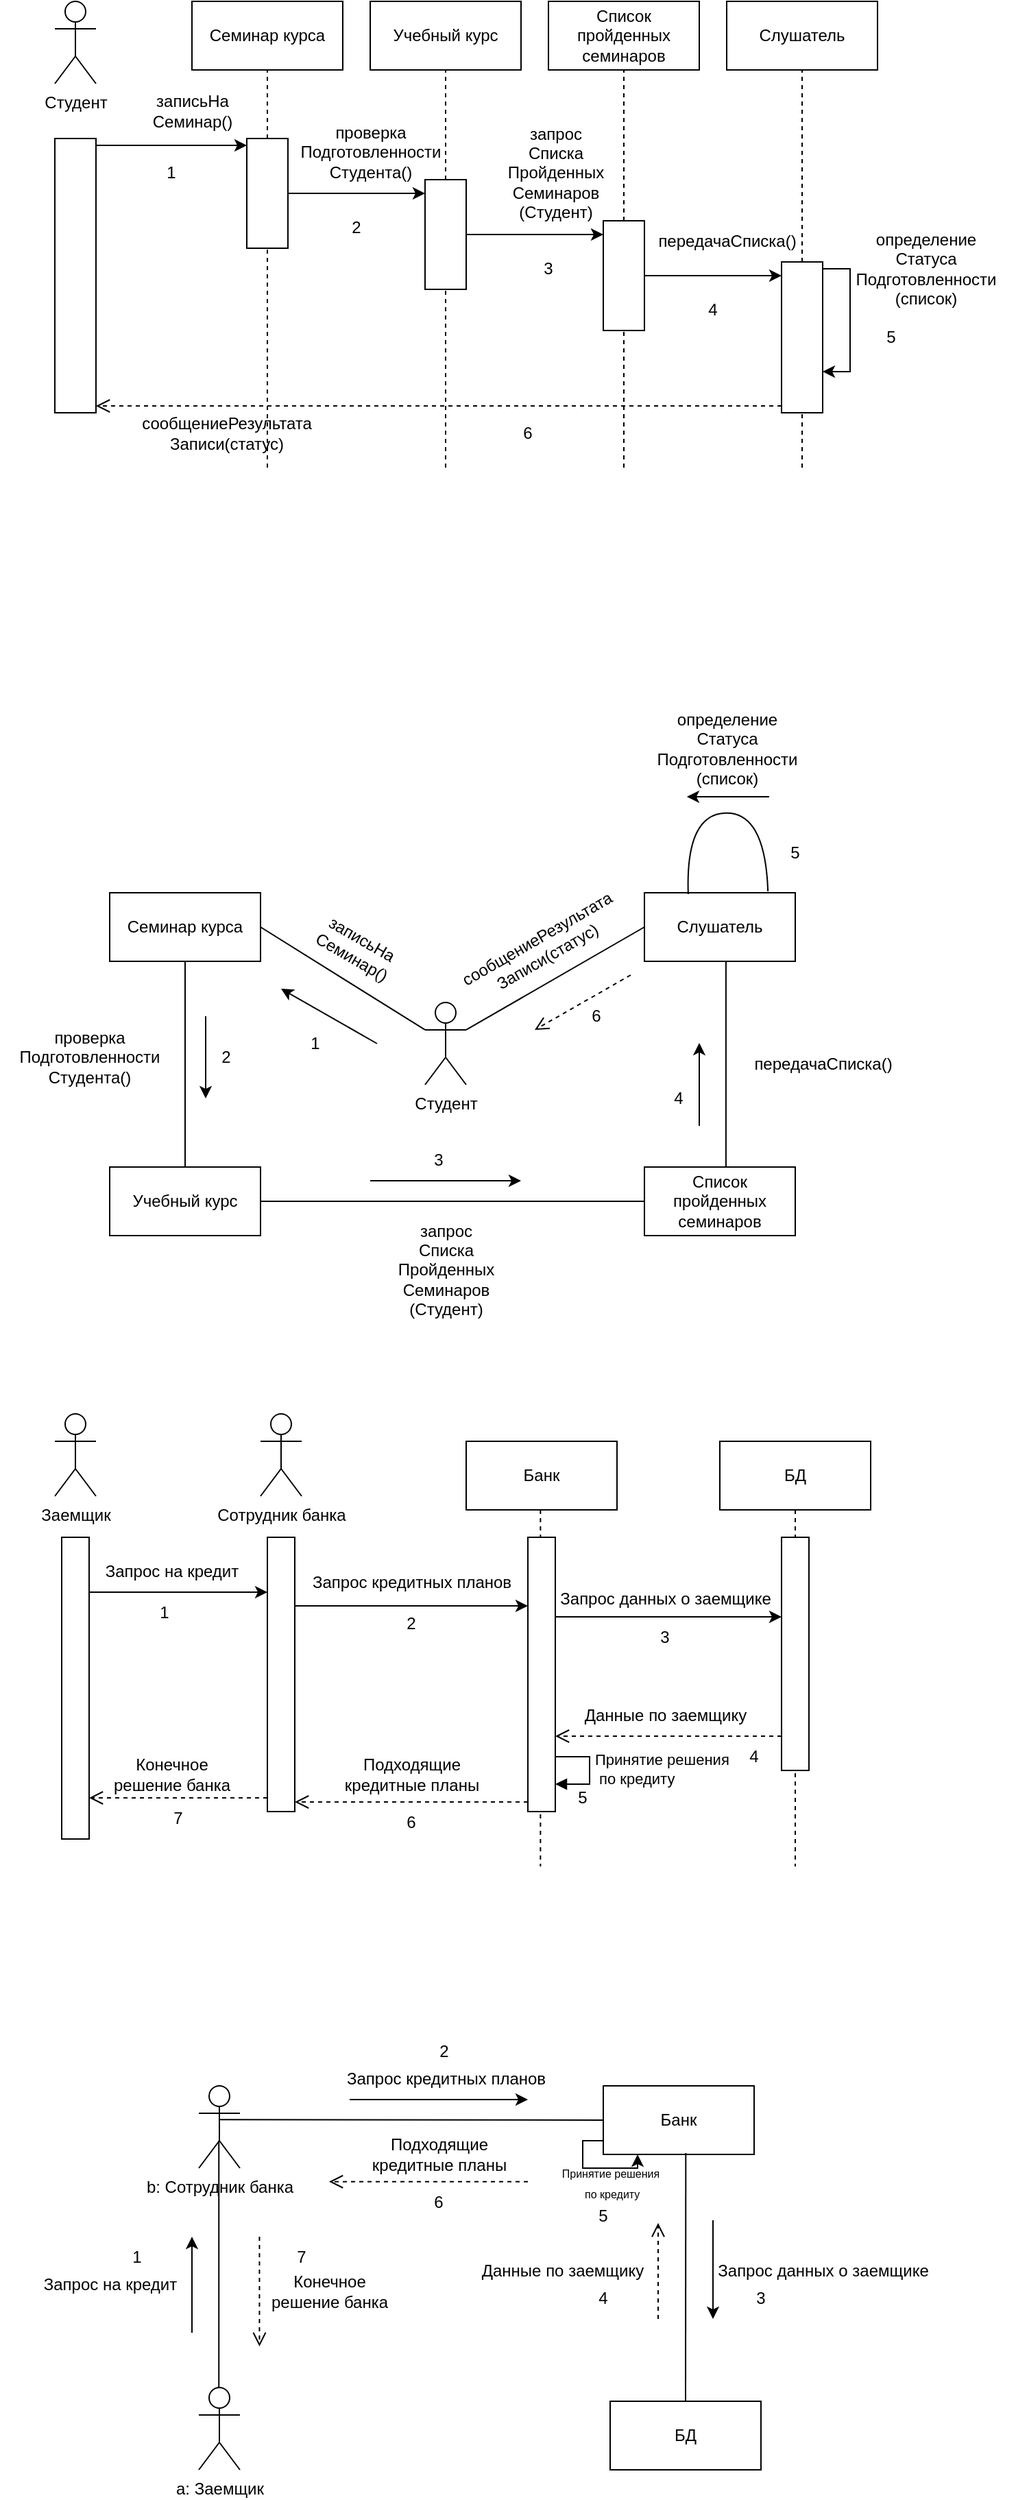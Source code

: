 <mxfile version="24.1.0" type="device">
  <diagram name="Страница — 1" id="C2El7RWr6IgxaPxbsp63">
    <mxGraphModel dx="1050" dy="669" grid="1" gridSize="10" guides="1" tooltips="1" connect="1" arrows="1" fold="1" page="1" pageScale="1" pageWidth="827" pageHeight="1169" math="0" shadow="0">
      <root>
        <mxCell id="0" />
        <mxCell id="1" parent="0" />
        <mxCell id="gj6iwb3OOVinEKeIAZ-u-29" value="" style="html=1;verticalAlign=bottom;endArrow=none;dashed=1;endSize=8;curved=0;rounded=0;endFill=0;" parent="1" edge="1">
          <mxGeometry relative="1" as="geometry">
            <mxPoint x="454.17" y="1420" as="sourcePoint" />
            <mxPoint x="454.17" y="1680" as="targetPoint" />
            <Array as="points">
              <mxPoint x="454.17" y="1460" />
              <mxPoint x="454.17" y="1500" />
            </Array>
          </mxGeometry>
        </mxCell>
        <mxCell id="gj6iwb3OOVinEKeIAZ-u-28" value="" style="html=1;verticalAlign=bottom;endArrow=none;dashed=1;endSize=8;curved=0;rounded=0;endFill=0;" parent="1" edge="1">
          <mxGeometry relative="1" as="geometry">
            <mxPoint x="640" y="1420" as="sourcePoint" />
            <mxPoint x="640" y="1680" as="targetPoint" />
            <Array as="points">
              <mxPoint x="640" y="1460" />
              <mxPoint x="640" y="1500" />
            </Array>
          </mxGeometry>
        </mxCell>
        <mxCell id="Ryx-yTiXa8dug25cju8O-30" value="Семинар курса" style="html=1;whiteSpace=wrap;" parent="1" vertex="1">
          <mxGeometry x="200" y="320" width="110" height="50" as="geometry" />
        </mxCell>
        <mxCell id="Ryx-yTiXa8dug25cju8O-31" value="" style="html=1;points=[[0,0,0,0,5],[0,1,0,0,-5],[1,0,0,0,5],[1,1,0,0,-5]];perimeter=orthogonalPerimeter;outlineConnect=0;targetShapes=umlLifeline;portConstraint=eastwest;newEdgeStyle={&quot;curved&quot;:0,&quot;rounded&quot;:0};" parent="1" vertex="1">
          <mxGeometry x="100" y="420" width="30" height="200" as="geometry" />
        </mxCell>
        <mxCell id="Ryx-yTiXa8dug25cju8O-32" value="Студент" style="shape=umlActor;verticalLabelPosition=bottom;verticalAlign=top;html=1;" parent="1" vertex="1">
          <mxGeometry x="100" y="320" width="30" height="60" as="geometry" />
        </mxCell>
        <mxCell id="Ryx-yTiXa8dug25cju8O-33" value="Учебный курс" style="html=1;whiteSpace=wrap;" parent="1" vertex="1">
          <mxGeometry x="330" y="320" width="110" height="50" as="geometry" />
        </mxCell>
        <mxCell id="Ryx-yTiXa8dug25cju8O-34" value="Список пройденных семинаров" style="html=1;whiteSpace=wrap;" parent="1" vertex="1">
          <mxGeometry x="460" y="320" width="110" height="50" as="geometry" />
        </mxCell>
        <mxCell id="Ryx-yTiXa8dug25cju8O-35" value="Слушатель" style="html=1;whiteSpace=wrap;" parent="1" vertex="1">
          <mxGeometry x="590" y="320" width="110" height="50" as="geometry" />
        </mxCell>
        <mxCell id="Ryx-yTiXa8dug25cju8O-36" value="" style="html=1;points=[[0,0,0,0,5],[0,1,0,0,-5],[1,0,0,0,5],[1,1,0,0,-5]];perimeter=orthogonalPerimeter;outlineConnect=0;targetShapes=umlLifeline;portConstraint=eastwest;newEdgeStyle={&quot;curved&quot;:0,&quot;rounded&quot;:0};" parent="1" vertex="1">
          <mxGeometry x="240" y="420" width="30" height="80" as="geometry" />
        </mxCell>
        <mxCell id="Ryx-yTiXa8dug25cju8O-37" value="" style="endArrow=none;dashed=1;html=1;rounded=0;entryX=0.5;entryY=1;entryDx=0;entryDy=0;" parent="1" source="Ryx-yTiXa8dug25cju8O-36" target="Ryx-yTiXa8dug25cju8O-30" edge="1">
          <mxGeometry width="50" height="50" relative="1" as="geometry">
            <mxPoint x="390" y="440" as="sourcePoint" />
            <mxPoint x="440" y="390" as="targetPoint" />
          </mxGeometry>
        </mxCell>
        <mxCell id="Ryx-yTiXa8dug25cju8O-38" value="" style="html=1;points=[[0,0,0,0,5],[0,1,0,0,-5],[1,0,0,0,5],[1,1,0,0,-5]];perimeter=orthogonalPerimeter;outlineConnect=0;targetShapes=umlLifeline;portConstraint=eastwest;newEdgeStyle={&quot;curved&quot;:0,&quot;rounded&quot;:0};" parent="1" vertex="1">
          <mxGeometry x="370" y="450" width="30" height="80" as="geometry" />
        </mxCell>
        <mxCell id="Ryx-yTiXa8dug25cju8O-39" value="" style="html=1;points=[[0,0,0,0,5],[0,1,0,0,-5],[1,0,0,0,5],[1,1,0,0,-5]];perimeter=orthogonalPerimeter;outlineConnect=0;targetShapes=umlLifeline;portConstraint=eastwest;newEdgeStyle={&quot;curved&quot;:0,&quot;rounded&quot;:0};" parent="1" vertex="1">
          <mxGeometry x="500" y="480" width="30" height="80" as="geometry" />
        </mxCell>
        <mxCell id="Ryx-yTiXa8dug25cju8O-40" value="" style="html=1;points=[[0,0,0,0,5],[0,1,0,0,-5],[1,0,0,0,5],[1,1,0,0,-5]];perimeter=orthogonalPerimeter;outlineConnect=0;targetShapes=umlLifeline;portConstraint=eastwest;newEdgeStyle={&quot;curved&quot;:0,&quot;rounded&quot;:0};" parent="1" vertex="1">
          <mxGeometry x="630" y="510" width="30" height="110" as="geometry" />
        </mxCell>
        <mxCell id="Ryx-yTiXa8dug25cju8O-41" value="" style="endArrow=none;dashed=1;html=1;rounded=0;entryX=0.5;entryY=1;entryDx=0;entryDy=0;" parent="1" source="Ryx-yTiXa8dug25cju8O-38" target="Ryx-yTiXa8dug25cju8O-33" edge="1">
          <mxGeometry width="50" height="50" relative="1" as="geometry">
            <mxPoint x="265" y="430" as="sourcePoint" />
            <mxPoint x="265" y="310" as="targetPoint" />
          </mxGeometry>
        </mxCell>
        <mxCell id="Ryx-yTiXa8dug25cju8O-42" value="" style="endArrow=none;dashed=1;html=1;rounded=0;entryX=0.5;entryY=1;entryDx=0;entryDy=0;" parent="1" source="Ryx-yTiXa8dug25cju8O-39" target="Ryx-yTiXa8dug25cju8O-34" edge="1">
          <mxGeometry width="50" height="50" relative="1" as="geometry">
            <mxPoint x="275" y="440" as="sourcePoint" />
            <mxPoint x="275" y="320" as="targetPoint" />
          </mxGeometry>
        </mxCell>
        <mxCell id="Ryx-yTiXa8dug25cju8O-43" value="" style="endArrow=none;dashed=1;html=1;rounded=0;entryX=0.5;entryY=1;entryDx=0;entryDy=0;" parent="1" source="Ryx-yTiXa8dug25cju8O-40" target="Ryx-yTiXa8dug25cju8O-35" edge="1">
          <mxGeometry width="50" height="50" relative="1" as="geometry">
            <mxPoint x="285" y="450" as="sourcePoint" />
            <mxPoint x="285" y="330" as="targetPoint" />
          </mxGeometry>
        </mxCell>
        <mxCell id="Ryx-yTiXa8dug25cju8O-44" value="" style="endArrow=classic;html=1;rounded=0;" parent="1" source="Ryx-yTiXa8dug25cju8O-36" target="Ryx-yTiXa8dug25cju8O-38" edge="1">
          <mxGeometry width="50" height="50" relative="1" as="geometry">
            <mxPoint x="300" y="600" as="sourcePoint" />
            <mxPoint x="350" y="550" as="targetPoint" />
          </mxGeometry>
        </mxCell>
        <mxCell id="Ryx-yTiXa8dug25cju8O-45" value="" style="endArrow=classic;html=1;rounded=0;" parent="1" source="Ryx-yTiXa8dug25cju8O-38" target="Ryx-yTiXa8dug25cju8O-39" edge="1">
          <mxGeometry width="50" height="50" relative="1" as="geometry">
            <mxPoint x="430" y="680" as="sourcePoint" />
            <mxPoint x="480" y="630" as="targetPoint" />
          </mxGeometry>
        </mxCell>
        <mxCell id="Ryx-yTiXa8dug25cju8O-46" value="" style="endArrow=classic;html=1;rounded=0;" parent="1" source="Ryx-yTiXa8dug25cju8O-39" target="Ryx-yTiXa8dug25cju8O-40" edge="1">
          <mxGeometry width="50" height="50" relative="1" as="geometry">
            <mxPoint x="460" y="670" as="sourcePoint" />
            <mxPoint x="510" y="620" as="targetPoint" />
          </mxGeometry>
        </mxCell>
        <mxCell id="Ryx-yTiXa8dug25cju8O-47" value="" style="endArrow=classic;html=1;rounded=0;exitX=1;exitY=0;exitDx=0;exitDy=5;exitPerimeter=0;" parent="1" source="Ryx-yTiXa8dug25cju8O-31" target="Ryx-yTiXa8dug25cju8O-36" edge="1">
          <mxGeometry width="50" height="50" relative="1" as="geometry">
            <mxPoint x="290" y="630" as="sourcePoint" />
            <mxPoint x="340" y="580" as="targetPoint" />
          </mxGeometry>
        </mxCell>
        <mxCell id="Ryx-yTiXa8dug25cju8O-48" style="edgeStyle=orthogonalEdgeStyle;rounded=0;orthogonalLoop=1;jettySize=auto;html=1;curved=0;exitX=1;exitY=0;exitDx=0;exitDy=5;exitPerimeter=0;" parent="1" source="Ryx-yTiXa8dug25cju8O-40" target="Ryx-yTiXa8dug25cju8O-40" edge="1">
          <mxGeometry relative="1" as="geometry">
            <Array as="points">
              <mxPoint x="680" y="515" />
              <mxPoint x="680" y="590" />
            </Array>
          </mxGeometry>
        </mxCell>
        <mxCell id="Ryx-yTiXa8dug25cju8O-49" value="" style="html=1;verticalAlign=bottom;endArrow=open;dashed=1;endSize=8;curved=0;rounded=0;exitX=0;exitY=1;exitDx=0;exitDy=-5;exitPerimeter=0;" parent="1" source="Ryx-yTiXa8dug25cju8O-40" target="Ryx-yTiXa8dug25cju8O-31" edge="1">
          <mxGeometry relative="1" as="geometry">
            <mxPoint x="570" y="600" as="sourcePoint" />
            <mxPoint x="490" y="600" as="targetPoint" />
          </mxGeometry>
        </mxCell>
        <mxCell id="Ryx-yTiXa8dug25cju8O-50" value="записьНа&lt;div&gt;Семинар()&lt;/div&gt;" style="text;html=1;align=center;verticalAlign=middle;resizable=0;points=[];autosize=1;strokeColor=none;fillColor=none;" parent="1" vertex="1">
          <mxGeometry x="160" y="380" width="80" height="40" as="geometry" />
        </mxCell>
        <mxCell id="Ryx-yTiXa8dug25cju8O-51" value="проверка&lt;div&gt;Подготовленности&lt;div&gt;Студента()&lt;/div&gt;&lt;/div&gt;" style="text;html=1;align=center;verticalAlign=middle;resizable=0;points=[];autosize=1;strokeColor=none;fillColor=none;" parent="1" vertex="1">
          <mxGeometry x="265" y="400" width="130" height="60" as="geometry" />
        </mxCell>
        <mxCell id="Ryx-yTiXa8dug25cju8O-52" value="запрос&lt;div&gt;Списка&lt;div&gt;Пройденных&lt;/div&gt;&lt;div&gt;Семинаров&lt;/div&gt;&lt;div&gt;(Студент)&lt;/div&gt;&lt;/div&gt;" style="text;html=1;align=center;verticalAlign=middle;resizable=0;points=[];autosize=1;strokeColor=none;fillColor=none;" parent="1" vertex="1">
          <mxGeometry x="420" y="400" width="90" height="90" as="geometry" />
        </mxCell>
        <mxCell id="Ryx-yTiXa8dug25cju8O-53" value="" style="endArrow=none;dashed=1;html=1;rounded=0;" parent="1" target="Ryx-yTiXa8dug25cju8O-36" edge="1">
          <mxGeometry width="50" height="50" relative="1" as="geometry">
            <mxPoint x="255" y="660" as="sourcePoint" />
            <mxPoint x="295" y="340" as="targetPoint" />
          </mxGeometry>
        </mxCell>
        <mxCell id="Ryx-yTiXa8dug25cju8O-54" value="" style="endArrow=none;dashed=1;html=1;rounded=0;" parent="1" target="Ryx-yTiXa8dug25cju8O-38" edge="1">
          <mxGeometry width="50" height="50" relative="1" as="geometry">
            <mxPoint x="385" y="660" as="sourcePoint" />
            <mxPoint x="265" y="510" as="targetPoint" />
          </mxGeometry>
        </mxCell>
        <mxCell id="Ryx-yTiXa8dug25cju8O-55" value="" style="endArrow=none;dashed=1;html=1;rounded=0;" parent="1" target="Ryx-yTiXa8dug25cju8O-39" edge="1">
          <mxGeometry width="50" height="50" relative="1" as="geometry">
            <mxPoint x="515" y="660" as="sourcePoint" />
            <mxPoint x="275" y="520" as="targetPoint" />
          </mxGeometry>
        </mxCell>
        <mxCell id="Ryx-yTiXa8dug25cju8O-56" value="" style="endArrow=none;dashed=1;html=1;rounded=0;" parent="1" target="Ryx-yTiXa8dug25cju8O-40" edge="1">
          <mxGeometry width="50" height="50" relative="1" as="geometry">
            <mxPoint x="645" y="660" as="sourcePoint" />
            <mxPoint x="285" y="530" as="targetPoint" />
          </mxGeometry>
        </mxCell>
        <mxCell id="Ryx-yTiXa8dug25cju8O-57" value="передачаСписка()" style="text;html=1;align=center;verticalAlign=middle;resizable=0;points=[];autosize=1;strokeColor=none;fillColor=none;" parent="1" vertex="1">
          <mxGeometry x="530" y="480" width="120" height="30" as="geometry" />
        </mxCell>
        <mxCell id="Ryx-yTiXa8dug25cju8O-58" value="определение&lt;div&gt;Статуса&lt;/div&gt;&lt;div&gt;Подготовленности&lt;/div&gt;&lt;div&gt;(список)&lt;/div&gt;" style="text;html=1;align=center;verticalAlign=middle;resizable=0;points=[];autosize=1;strokeColor=none;fillColor=none;" parent="1" vertex="1">
          <mxGeometry x="670" y="480" width="130" height="70" as="geometry" />
        </mxCell>
        <mxCell id="Ryx-yTiXa8dug25cju8O-59" value="сообщениеРезультата&lt;br&gt;Записи(статус)" style="text;html=1;align=center;verticalAlign=middle;resizable=0;points=[];autosize=1;strokeColor=none;fillColor=none;" parent="1" vertex="1">
          <mxGeometry x="150" y="615" width="150" height="40" as="geometry" />
        </mxCell>
        <mxCell id="Ryx-yTiXa8dug25cju8O-60" value="Семинар курса" style="html=1;whiteSpace=wrap;" parent="1" vertex="1">
          <mxGeometry x="140" y="970" width="110" height="50" as="geometry" />
        </mxCell>
        <mxCell id="Ryx-yTiXa8dug25cju8O-61" value="Учебный курс" style="html=1;whiteSpace=wrap;" parent="1" vertex="1">
          <mxGeometry x="140" y="1170" width="110" height="50" as="geometry" />
        </mxCell>
        <mxCell id="Ryx-yTiXa8dug25cju8O-62" value="Список пройденных семинаров" style="html=1;whiteSpace=wrap;" parent="1" vertex="1">
          <mxGeometry x="530" y="1170" width="110" height="50" as="geometry" />
        </mxCell>
        <mxCell id="Ryx-yTiXa8dug25cju8O-63" value="Слушатель" style="html=1;whiteSpace=wrap;" parent="1" vertex="1">
          <mxGeometry x="530" y="970" width="110" height="50" as="geometry" />
        </mxCell>
        <mxCell id="Ryx-yTiXa8dug25cju8O-64" value="Студент" style="shape=umlActor;verticalLabelPosition=bottom;verticalAlign=top;html=1;" parent="1" vertex="1">
          <mxGeometry x="370" y="1050" width="30" height="60" as="geometry" />
        </mxCell>
        <mxCell id="Ryx-yTiXa8dug25cju8O-68" value="" style="endArrow=none;html=1;rounded=0;exitX=1;exitY=0.5;exitDx=0;exitDy=0;endFill=0;entryX=0;entryY=0.333;entryDx=0;entryDy=0;entryPerimeter=0;" parent="1" source="Ryx-yTiXa8dug25cju8O-60" target="Ryx-yTiXa8dug25cju8O-64" edge="1">
          <mxGeometry width="50" height="50" relative="1" as="geometry">
            <mxPoint x="250" y="1048.95" as="sourcePoint" />
            <mxPoint x="360" y="1048.95" as="targetPoint" />
          </mxGeometry>
        </mxCell>
        <mxCell id="Ryx-yTiXa8dug25cju8O-69" value="" style="endArrow=none;html=1;rounded=0;exitX=1;exitY=0.333;exitDx=0;exitDy=0;endFill=0;entryX=0;entryY=0.5;entryDx=0;entryDy=0;exitPerimeter=0;" parent="1" source="Ryx-yTiXa8dug25cju8O-64" target="Ryx-yTiXa8dug25cju8O-63" edge="1">
          <mxGeometry width="50" height="50" relative="1" as="geometry">
            <mxPoint x="260" y="1005" as="sourcePoint" />
            <mxPoint x="380" y="1080" as="targetPoint" />
          </mxGeometry>
        </mxCell>
        <mxCell id="Ryx-yTiXa8dug25cju8O-70" value="" style="endArrow=none;html=1;rounded=0;exitX=0.5;exitY=1;exitDx=0;exitDy=0;endFill=0;entryX=0.5;entryY=0;entryDx=0;entryDy=0;" parent="1" source="Ryx-yTiXa8dug25cju8O-60" target="Ryx-yTiXa8dug25cju8O-61" edge="1">
          <mxGeometry width="50" height="50" relative="1" as="geometry">
            <mxPoint x="270" y="1015" as="sourcePoint" />
            <mxPoint x="390" y="1090" as="targetPoint" />
          </mxGeometry>
        </mxCell>
        <mxCell id="Ryx-yTiXa8dug25cju8O-71" value="" style="endArrow=none;html=1;rounded=0;exitX=0;exitY=0.5;exitDx=0;exitDy=0;endFill=0;" parent="1" source="Ryx-yTiXa8dug25cju8O-62" edge="1">
          <mxGeometry width="50" height="50" relative="1" as="geometry">
            <mxPoint x="205" y="1030" as="sourcePoint" />
            <mxPoint x="250" y="1195" as="targetPoint" />
          </mxGeometry>
        </mxCell>
        <mxCell id="Ryx-yTiXa8dug25cju8O-72" value="" style="endArrow=none;html=1;rounded=0;exitX=0.5;exitY=1;exitDx=0;exitDy=0;endFill=0;entryX=0.5;entryY=0;entryDx=0;entryDy=0;" parent="1" edge="1">
          <mxGeometry width="50" height="50" relative="1" as="geometry">
            <mxPoint x="589.47" y="1020" as="sourcePoint" />
            <mxPoint x="589.47" y="1170" as="targetPoint" />
          </mxGeometry>
        </mxCell>
        <mxCell id="Ryx-yTiXa8dug25cju8O-73" value="" style="endArrow=classic;html=1;rounded=0;" parent="1" edge="1">
          <mxGeometry width="50" height="50" relative="1" as="geometry">
            <mxPoint x="335" y="1080" as="sourcePoint" />
            <mxPoint x="265" y="1040" as="targetPoint" />
          </mxGeometry>
        </mxCell>
        <mxCell id="Ryx-yTiXa8dug25cju8O-74" value="" style="endArrow=classic;html=1;rounded=0;exitX=1;exitY=0;exitDx=0;exitDy=5;exitPerimeter=0;" parent="1" edge="1">
          <mxGeometry width="50" height="50" relative="1" as="geometry">
            <mxPoint x="330" y="1180" as="sourcePoint" />
            <mxPoint x="440" y="1180" as="targetPoint" />
          </mxGeometry>
        </mxCell>
        <mxCell id="Ryx-yTiXa8dug25cju8O-75" value="" style="endArrow=classic;html=1;rounded=0;" parent="1" edge="1">
          <mxGeometry width="50" height="50" relative="1" as="geometry">
            <mxPoint x="570" y="1140" as="sourcePoint" />
            <mxPoint x="570" y="1079.47" as="targetPoint" />
          </mxGeometry>
        </mxCell>
        <mxCell id="Ryx-yTiXa8dug25cju8O-76" value="" style="endArrow=classic;html=1;rounded=0;" parent="1" edge="1">
          <mxGeometry width="50" height="50" relative="1" as="geometry">
            <mxPoint x="210" y="1060" as="sourcePoint" />
            <mxPoint x="210" y="1120" as="targetPoint" />
          </mxGeometry>
        </mxCell>
        <mxCell id="Ryx-yTiXa8dug25cju8O-77" value="" style="html=1;verticalAlign=bottom;endArrow=open;dashed=1;endSize=8;curved=0;rounded=0;" parent="1" edge="1">
          <mxGeometry relative="1" as="geometry">
            <mxPoint x="520" y="1030" as="sourcePoint" />
            <mxPoint x="450" y="1070" as="targetPoint" />
          </mxGeometry>
        </mxCell>
        <mxCell id="Ryx-yTiXa8dug25cju8O-78" value="" style="shape=requiredInterface;html=1;verticalLabelPosition=bottom;sketch=0;rotation=-92;" parent="1" vertex="1">
          <mxGeometry x="560.94" y="911.81" width="58.12" height="58.19" as="geometry" />
        </mxCell>
        <mxCell id="Ryx-yTiXa8dug25cju8O-80" value="" style="endArrow=classic;html=1;rounded=0;exitX=1;exitY=0;exitDx=0;exitDy=5;exitPerimeter=0;" parent="1" edge="1">
          <mxGeometry width="50" height="50" relative="1" as="geometry">
            <mxPoint x="620.94" y="900" as="sourcePoint" />
            <mxPoint x="560.94" y="900" as="targetPoint" />
          </mxGeometry>
        </mxCell>
        <mxCell id="Ryx-yTiXa8dug25cju8O-81" value="определение&lt;div&gt;Статуса&lt;/div&gt;&lt;div&gt;Подготовленности&lt;/div&gt;&lt;div&gt;(список)&lt;/div&gt;" style="text;html=1;align=center;verticalAlign=middle;resizable=0;points=[];autosize=1;strokeColor=none;fillColor=none;" parent="1" vertex="1">
          <mxGeometry x="525" y="830" width="130" height="70" as="geometry" />
        </mxCell>
        <mxCell id="Ryx-yTiXa8dug25cju8O-82" value="записьНа&lt;div&gt;Семинар()&lt;/div&gt;" style="text;html=1;align=center;verticalAlign=middle;resizable=0;points=[];autosize=1;strokeColor=none;fillColor=none;rotation=30;" parent="1" vertex="1">
          <mxGeometry x="280" y="990" width="80" height="40" as="geometry" />
        </mxCell>
        <mxCell id="Ryx-yTiXa8dug25cju8O-83" value="сообщениеРезультата&lt;br&gt;Записи(статус)" style="text;html=1;align=center;verticalAlign=middle;resizable=0;points=[];autosize=1;strokeColor=none;fillColor=none;rotation=-30;" parent="1" vertex="1">
          <mxGeometry x="380" y="990" width="150" height="40" as="geometry" />
        </mxCell>
        <mxCell id="Ryx-yTiXa8dug25cju8O-84" value="проверка&lt;div&gt;Подготовленности&lt;div&gt;Студента()&lt;/div&gt;&lt;/div&gt;" style="text;html=1;align=center;verticalAlign=middle;resizable=0;points=[];autosize=1;strokeColor=none;fillColor=none;" parent="1" vertex="1">
          <mxGeometry x="60" y="1060" width="130" height="60" as="geometry" />
        </mxCell>
        <mxCell id="Ryx-yTiXa8dug25cju8O-87" value="запрос&lt;div&gt;Списка&lt;div&gt;Пройденных&lt;/div&gt;&lt;div&gt;Семинаров&lt;/div&gt;&lt;div&gt;(Студент)&lt;/div&gt;&lt;/div&gt;" style="text;html=1;align=center;verticalAlign=middle;resizable=0;points=[];autosize=1;strokeColor=none;fillColor=none;" parent="1" vertex="1">
          <mxGeometry x="340" y="1200" width="90" height="90" as="geometry" />
        </mxCell>
        <mxCell id="Ryx-yTiXa8dug25cju8O-88" value="передачаСписка()" style="text;html=1;align=center;verticalAlign=middle;resizable=0;points=[];autosize=1;strokeColor=none;fillColor=none;" parent="1" vertex="1">
          <mxGeometry x="600" y="1080" width="120" height="30" as="geometry" />
        </mxCell>
        <mxCell id="gj6iwb3OOVinEKeIAZ-u-1" value="Заемщик" style="shape=umlActor;verticalLabelPosition=bottom;verticalAlign=top;html=1;" parent="1" vertex="1">
          <mxGeometry x="100" y="1350" width="30" height="60" as="geometry" />
        </mxCell>
        <mxCell id="gj6iwb3OOVinEKeIAZ-u-2" value="" style="html=1;points=[[0,0,0,0,5],[0,1,0,0,-5],[1,0,0,0,5],[1,1,0,0,-5]];perimeter=orthogonalPerimeter;outlineConnect=0;targetShapes=umlLifeline;portConstraint=eastwest;newEdgeStyle={&quot;curved&quot;:0,&quot;rounded&quot;:0};" parent="1" vertex="1">
          <mxGeometry x="105" y="1440" width="20" height="220" as="geometry" />
        </mxCell>
        <mxCell id="gj6iwb3OOVinEKeIAZ-u-3" value="Банк" style="html=1;whiteSpace=wrap;" parent="1" vertex="1">
          <mxGeometry x="400" y="1370" width="110" height="50" as="geometry" />
        </mxCell>
        <mxCell id="gj6iwb3OOVinEKeIAZ-u-4" value="Сотрудник банка" style="shape=umlActor;verticalLabelPosition=bottom;verticalAlign=top;html=1;" parent="1" vertex="1">
          <mxGeometry x="250" y="1350" width="30" height="60" as="geometry" />
        </mxCell>
        <mxCell id="gj6iwb3OOVinEKeIAZ-u-6" value="БД" style="html=1;whiteSpace=wrap;" parent="1" vertex="1">
          <mxGeometry x="585" y="1370" width="110" height="50" as="geometry" />
        </mxCell>
        <mxCell id="gj6iwb3OOVinEKeIAZ-u-7" value="" style="html=1;points=[[0,0,0,0,5],[0,1,0,0,-5],[1,0,0,0,5],[1,1,0,0,-5]];perimeter=orthogonalPerimeter;outlineConnect=0;targetShapes=umlLifeline;portConstraint=eastwest;newEdgeStyle={&quot;curved&quot;:0,&quot;rounded&quot;:0};" parent="1" vertex="1">
          <mxGeometry x="255" y="1440" width="20" height="200" as="geometry" />
        </mxCell>
        <mxCell id="gj6iwb3OOVinEKeIAZ-u-8" value="" style="html=1;points=[[0,0,0,0,5],[0,1,0,0,-5],[1,0,0,0,5],[1,1,0,0,-5]];perimeter=orthogonalPerimeter;outlineConnect=0;targetShapes=umlLifeline;portConstraint=eastwest;newEdgeStyle={&quot;curved&quot;:0,&quot;rounded&quot;:0};" parent="1" vertex="1">
          <mxGeometry x="630" y="1440" width="20" height="170" as="geometry" />
        </mxCell>
        <mxCell id="gj6iwb3OOVinEKeIAZ-u-9" value="" style="endArrow=classic;html=1;rounded=0;exitX=1;exitY=0;exitDx=0;exitDy=5;exitPerimeter=0;" parent="1" edge="1">
          <mxGeometry width="50" height="50" relative="1" as="geometry">
            <mxPoint x="125" y="1480" as="sourcePoint" />
            <mxPoint x="255" y="1480" as="targetPoint" />
          </mxGeometry>
        </mxCell>
        <mxCell id="gj6iwb3OOVinEKeIAZ-u-10" value="" style="endArrow=classic;html=1;rounded=0;exitX=1;exitY=0;exitDx=0;exitDy=5;exitPerimeter=0;" parent="1" target="gj6iwb3OOVinEKeIAZ-u-26" edge="1">
          <mxGeometry width="50" height="50" relative="1" as="geometry">
            <mxPoint x="275" y="1490" as="sourcePoint" />
            <mxPoint x="430" y="1490" as="targetPoint" />
          </mxGeometry>
        </mxCell>
        <mxCell id="gj6iwb3OOVinEKeIAZ-u-11" value="" style="endArrow=classic;html=1;rounded=0;" parent="1" edge="1">
          <mxGeometry width="50" height="50" relative="1" as="geometry">
            <mxPoint x="465" y="1498" as="sourcePoint" />
            <mxPoint x="630" y="1498" as="targetPoint" />
          </mxGeometry>
        </mxCell>
        <mxCell id="gj6iwb3OOVinEKeIAZ-u-12" value="" style="html=1;verticalAlign=bottom;endArrow=open;dashed=1;endSize=8;curved=0;rounded=0;" parent="1" edge="1">
          <mxGeometry relative="1" as="geometry">
            <mxPoint x="630" y="1585" as="sourcePoint" />
            <mxPoint x="465" y="1585" as="targetPoint" />
            <Array as="points">
              <mxPoint x="570" y="1585" />
              <mxPoint x="530" y="1585" />
            </Array>
          </mxGeometry>
        </mxCell>
        <mxCell id="gj6iwb3OOVinEKeIAZ-u-13" value="" style="html=1;verticalAlign=bottom;endArrow=open;dashed=1;endSize=8;curved=0;rounded=0;" parent="1" edge="1">
          <mxGeometry relative="1" as="geometry">
            <mxPoint x="445" y="1633" as="sourcePoint" />
            <mxPoint x="275" y="1633" as="targetPoint" />
            <Array as="points">
              <mxPoint x="395" y="1633" />
            </Array>
          </mxGeometry>
        </mxCell>
        <mxCell id="gj6iwb3OOVinEKeIAZ-u-14" value="" style="html=1;verticalAlign=bottom;endArrow=open;dashed=1;endSize=8;curved=0;rounded=0;" parent="1" edge="1">
          <mxGeometry relative="1" as="geometry">
            <mxPoint x="255" y="1630" as="sourcePoint" />
            <mxPoint x="125" y="1630" as="targetPoint" />
            <Array as="points">
              <mxPoint x="200" y="1630" />
            </Array>
          </mxGeometry>
        </mxCell>
        <mxCell id="gj6iwb3OOVinEKeIAZ-u-15" value="Запрос на кредит" style="text;html=1;align=center;verticalAlign=middle;resizable=0;points=[];autosize=1;strokeColor=none;fillColor=none;" parent="1" vertex="1">
          <mxGeometry x="125" y="1450" width="120" height="30" as="geometry" />
        </mxCell>
        <mxCell id="gj6iwb3OOVinEKeIAZ-u-16" value="Запрос кредитных планов" style="text;html=1;align=center;verticalAlign=middle;resizable=0;points=[];autosize=1;strokeColor=none;fillColor=none;" parent="1" vertex="1">
          <mxGeometry x="275" y="1458" width="170" height="30" as="geometry" />
        </mxCell>
        <mxCell id="gj6iwb3OOVinEKeIAZ-u-17" value="Запрос данных о заемщике" style="text;html=1;align=center;verticalAlign=middle;resizable=0;points=[];autosize=1;strokeColor=none;fillColor=none;" parent="1" vertex="1">
          <mxGeometry x="455" y="1470" width="180" height="30" as="geometry" />
        </mxCell>
        <mxCell id="gj6iwb3OOVinEKeIAZ-u-22" value="Данные по заемщику" style="text;html=1;align=center;verticalAlign=middle;resizable=0;points=[];autosize=1;strokeColor=none;fillColor=none;" parent="1" vertex="1">
          <mxGeometry x="475" y="1555" width="140" height="30" as="geometry" />
        </mxCell>
        <mxCell id="gj6iwb3OOVinEKeIAZ-u-23" value="Подходящие &lt;br&gt;кредитные планы" style="text;html=1;align=center;verticalAlign=middle;resizable=0;points=[];autosize=1;strokeColor=none;fillColor=none;" parent="1" vertex="1">
          <mxGeometry x="300" y="1593" width="120" height="40" as="geometry" />
        </mxCell>
        <mxCell id="gj6iwb3OOVinEKeIAZ-u-24" value="Конечное &lt;br&gt;решение банка" style="text;html=1;align=center;verticalAlign=middle;resizable=0;points=[];autosize=1;strokeColor=none;fillColor=none;" parent="1" vertex="1">
          <mxGeometry x="130" y="1593" width="110" height="40" as="geometry" />
        </mxCell>
        <mxCell id="gj6iwb3OOVinEKeIAZ-u-26" value="" style="html=1;points=[[0,0,0,0,5],[0,1,0,0,-5],[1,0,0,0,5],[1,1,0,0,-5]];perimeter=orthogonalPerimeter;outlineConnect=0;targetShapes=umlLifeline;portConstraint=eastwest;newEdgeStyle={&quot;curved&quot;:0,&quot;rounded&quot;:0};" parent="1" vertex="1">
          <mxGeometry x="445" y="1440" width="20" height="200" as="geometry" />
        </mxCell>
        <mxCell id="gj6iwb3OOVinEKeIAZ-u-27" value="Принятие решения&lt;br&gt;&amp;nbsp;по кредиту" style="html=1;align=left;spacingLeft=2;endArrow=block;rounded=0;edgeStyle=orthogonalEdgeStyle;curved=0;rounded=0;" parent="1" edge="1">
          <mxGeometry relative="1" as="geometry">
            <mxPoint x="465" y="1602.93" as="sourcePoint" />
            <Array as="points">
              <mxPoint x="465" y="1600" />
              <mxPoint x="490" y="1600" />
              <mxPoint x="490" y="1620" />
            </Array>
            <mxPoint x="465" y="1620" as="targetPoint" />
          </mxGeometry>
        </mxCell>
        <mxCell id="gj6iwb3OOVinEKeIAZ-u-31" value="a: Заемщик" style="shape=umlActor;verticalLabelPosition=bottom;verticalAlign=top;html=1;" parent="1" vertex="1">
          <mxGeometry x="205" y="2060" width="30" height="60" as="geometry" />
        </mxCell>
        <mxCell id="gj6iwb3OOVinEKeIAZ-u-32" value="БД" style="html=1;whiteSpace=wrap;" parent="1" vertex="1">
          <mxGeometry x="505" y="2070" width="110" height="50" as="geometry" />
        </mxCell>
        <mxCell id="gj6iwb3OOVinEKeIAZ-u-33" value="b: Сотрудник банка" style="shape=umlActor;verticalLabelPosition=bottom;verticalAlign=top;html=1;" parent="1" vertex="1">
          <mxGeometry x="205" y="1840" width="30" height="60" as="geometry" />
        </mxCell>
        <mxCell id="gj6iwb3OOVinEKeIAZ-u-34" value="Банк" style="html=1;whiteSpace=wrap;" parent="1" vertex="1">
          <mxGeometry x="500" y="1840" width="110" height="50" as="geometry" />
        </mxCell>
        <mxCell id="gj6iwb3OOVinEKeIAZ-u-35" value="" style="endArrow=classic;html=1;rounded=0;exitX=1;exitY=0;exitDx=0;exitDy=5;exitPerimeter=0;" parent="1" edge="1">
          <mxGeometry width="50" height="50" relative="1" as="geometry">
            <mxPoint x="315" y="1850" as="sourcePoint" />
            <mxPoint x="445" y="1850" as="targetPoint" />
          </mxGeometry>
        </mxCell>
        <mxCell id="gj6iwb3OOVinEKeIAZ-u-36" value="Запрос на кредит" style="text;html=1;align=center;verticalAlign=middle;resizable=0;points=[];autosize=1;strokeColor=none;fillColor=none;" parent="1" vertex="1">
          <mxGeometry x="80" y="1970" width="120" height="30" as="geometry" />
        </mxCell>
        <mxCell id="gj6iwb3OOVinEKeIAZ-u-37" value="" style="endArrow=none;html=1;rounded=0;exitX=1;exitY=0;exitDx=0;exitDy=5;exitPerimeter=0;endFill=0;entryX=0;entryY=0.5;entryDx=0;entryDy=0;" parent="1" target="gj6iwb3OOVinEKeIAZ-u-34" edge="1">
          <mxGeometry width="50" height="50" relative="1" as="geometry">
            <mxPoint x="220" y="1864.62" as="sourcePoint" />
            <mxPoint x="490" y="1865" as="targetPoint" />
          </mxGeometry>
        </mxCell>
        <mxCell id="gj6iwb3OOVinEKeIAZ-u-39" value="Запрос кредитных планов" style="text;html=1;align=center;verticalAlign=middle;resizable=0;points=[];autosize=1;strokeColor=none;fillColor=none;" parent="1" vertex="1">
          <mxGeometry x="300" y="1820" width="170" height="30" as="geometry" />
        </mxCell>
        <mxCell id="gj6iwb3OOVinEKeIAZ-u-40" value="" style="endArrow=none;html=1;rounded=0;endFill=0;exitX=0.5;exitY=0;exitDx=0;exitDy=0;entryX=0.547;entryY=0.981;entryDx=0;entryDy=0;entryPerimeter=0;" parent="1" source="gj6iwb3OOVinEKeIAZ-u-32" target="gj6iwb3OOVinEKeIAZ-u-34" edge="1">
          <mxGeometry width="50" height="50" relative="1" as="geometry">
            <mxPoint x="560" y="2060" as="sourcePoint" />
            <mxPoint x="560" y="1900" as="targetPoint" />
          </mxGeometry>
        </mxCell>
        <mxCell id="gj6iwb3OOVinEKeIAZ-u-41" value="" style="endArrow=none;html=1;rounded=0;exitX=0.5;exitY=0;exitDx=0;exitDy=0;entryX=0.5;entryY=1;entryDx=0;entryDy=0;endFill=0;" parent="1" edge="1">
          <mxGeometry width="50" height="50" relative="1" as="geometry">
            <mxPoint x="219.62" y="2060" as="sourcePoint" />
            <mxPoint x="219.62" y="1880" as="targetPoint" />
          </mxGeometry>
        </mxCell>
        <mxCell id="gj6iwb3OOVinEKeIAZ-u-42" value="" style="html=1;verticalAlign=bottom;endArrow=open;dashed=1;endSize=8;curved=0;rounded=0;" parent="1" edge="1">
          <mxGeometry relative="1" as="geometry">
            <mxPoint x="249.23" y="1950" as="sourcePoint" />
            <mxPoint x="249.23" y="2030" as="targetPoint" />
            <Array as="points">
              <mxPoint x="249.23" y="1960" />
            </Array>
          </mxGeometry>
        </mxCell>
        <mxCell id="gj6iwb3OOVinEKeIAZ-u-43" value="Конечное &lt;br&gt;решение банка" style="text;html=1;align=center;verticalAlign=middle;resizable=0;points=[];autosize=1;strokeColor=none;fillColor=none;" parent="1" vertex="1">
          <mxGeometry x="245" y="1970" width="110" height="40" as="geometry" />
        </mxCell>
        <mxCell id="gj6iwb3OOVinEKeIAZ-u-44" value="" style="endArrow=classic;html=1;rounded=0;" parent="1" edge="1">
          <mxGeometry width="50" height="50" relative="1" as="geometry">
            <mxPoint x="200" y="2020" as="sourcePoint" />
            <mxPoint x="200" y="1950" as="targetPoint" />
          </mxGeometry>
        </mxCell>
        <mxCell id="gj6iwb3OOVinEKeIAZ-u-45" value="" style="html=1;verticalAlign=bottom;endArrow=open;dashed=1;endSize=8;curved=0;rounded=0;" parent="1" edge="1">
          <mxGeometry relative="1" as="geometry">
            <mxPoint x="445" y="1909.88" as="sourcePoint" />
            <mxPoint x="300" y="1909.88" as="targetPoint" />
            <Array as="points">
              <mxPoint x="420" y="1909.88" />
            </Array>
          </mxGeometry>
        </mxCell>
        <mxCell id="gj6iwb3OOVinEKeIAZ-u-46" value="Подходящие &lt;br&gt;кредитные планы" style="text;html=1;align=center;verticalAlign=middle;resizable=0;points=[];autosize=1;strokeColor=none;fillColor=none;" parent="1" vertex="1">
          <mxGeometry x="320" y="1870" width="120" height="40" as="geometry" />
        </mxCell>
        <mxCell id="gj6iwb3OOVinEKeIAZ-u-47" value="" style="endArrow=classic;html=1;rounded=0;" parent="1" edge="1">
          <mxGeometry width="50" height="50" relative="1" as="geometry">
            <mxPoint x="580" y="1938" as="sourcePoint" />
            <mxPoint x="580" y="2010" as="targetPoint" />
          </mxGeometry>
        </mxCell>
        <mxCell id="gj6iwb3OOVinEKeIAZ-u-48" value="Запрос данных о заемщике" style="text;html=1;align=center;verticalAlign=middle;resizable=0;points=[];autosize=1;strokeColor=none;fillColor=none;" parent="1" vertex="1">
          <mxGeometry x="570" y="1960" width="180" height="30" as="geometry" />
        </mxCell>
        <mxCell id="gj6iwb3OOVinEKeIAZ-u-49" value="" style="html=1;verticalAlign=bottom;endArrow=open;dashed=1;endSize=8;curved=0;rounded=0;" parent="1" edge="1">
          <mxGeometry relative="1" as="geometry">
            <mxPoint x="540" y="2010" as="sourcePoint" />
            <mxPoint x="540" y="1940" as="targetPoint" />
            <Array as="points">
              <mxPoint x="540" y="1940" />
            </Array>
          </mxGeometry>
        </mxCell>
        <mxCell id="gj6iwb3OOVinEKeIAZ-u-50" value="Данные по заемщику" style="text;html=1;align=center;verticalAlign=middle;resizable=0;points=[];autosize=1;strokeColor=none;fillColor=none;" parent="1" vertex="1">
          <mxGeometry x="400" y="1960" width="140" height="30" as="geometry" />
        </mxCell>
        <mxCell id="gj6iwb3OOVinEKeIAZ-u-52" value="&lt;font style=&quot;font-size: 8px;&quot;&gt;&lt;span style=&quot;text-align: left; background-color: rgb(255, 255, 255);&quot;&gt;Принятие решения&lt;/span&gt;&lt;br style=&quot;text-align: left;&quot;&gt;&lt;span style=&quot;text-align: left; background-color: rgb(255, 255, 255);&quot;&gt;&amp;nbsp;по кредиту&lt;/span&gt;&lt;/font&gt;" style="text;html=1;align=center;verticalAlign=middle;resizable=0;points=[];autosize=1;strokeColor=none;fillColor=none;" parent="1" vertex="1">
          <mxGeometry x="460" y="1890" width="90" height="40" as="geometry" />
        </mxCell>
        <mxCell id="gj6iwb3OOVinEKeIAZ-u-53" value="" style="edgeStyle=none;orthogonalLoop=1;jettySize=auto;html=1;rounded=0;" parent="1" edge="1">
          <mxGeometry width="100" relative="1" as="geometry">
            <mxPoint x="500" y="1880" as="sourcePoint" />
            <mxPoint x="525" y="1890" as="targetPoint" />
            <Array as="points">
              <mxPoint x="485" y="1880" />
              <mxPoint x="485" y="1900" />
              <mxPoint x="525" y="1900" />
            </Array>
          </mxGeometry>
        </mxCell>
        <mxCell id="_bcB7VQ0AN-ILyNSU62h-3" value="1" style="text;html=1;align=center;verticalAlign=middle;whiteSpace=wrap;rounded=0;" parent="1" vertex="1">
          <mxGeometry x="155" y="430" width="60" height="30" as="geometry" />
        </mxCell>
        <mxCell id="_bcB7VQ0AN-ILyNSU62h-4" value="2" style="text;html=1;align=center;verticalAlign=middle;whiteSpace=wrap;rounded=0;" parent="1" vertex="1">
          <mxGeometry x="290" y="470" width="60" height="30" as="geometry" />
        </mxCell>
        <mxCell id="_bcB7VQ0AN-ILyNSU62h-5" value="3" style="text;html=1;align=center;verticalAlign=middle;whiteSpace=wrap;rounded=0;" parent="1" vertex="1">
          <mxGeometry x="430" y="500" width="60" height="30" as="geometry" />
        </mxCell>
        <mxCell id="_bcB7VQ0AN-ILyNSU62h-6" value="4" style="text;html=1;align=center;verticalAlign=middle;whiteSpace=wrap;rounded=0;" parent="1" vertex="1">
          <mxGeometry x="550" y="530" width="60" height="30" as="geometry" />
        </mxCell>
        <mxCell id="_bcB7VQ0AN-ILyNSU62h-7" value="5" style="text;html=1;align=center;verticalAlign=middle;whiteSpace=wrap;rounded=0;" parent="1" vertex="1">
          <mxGeometry x="680" y="550" width="60" height="30" as="geometry" />
        </mxCell>
        <mxCell id="_bcB7VQ0AN-ILyNSU62h-8" value="6" style="text;html=1;align=center;verticalAlign=middle;whiteSpace=wrap;rounded=0;" parent="1" vertex="1">
          <mxGeometry x="415" y="620" width="60" height="30" as="geometry" />
        </mxCell>
        <mxCell id="_bcB7VQ0AN-ILyNSU62h-9" value="1" style="text;html=1;align=center;verticalAlign=middle;whiteSpace=wrap;rounded=0;" parent="1" vertex="1">
          <mxGeometry x="260" y="1065" width="60" height="30" as="geometry" />
        </mxCell>
        <mxCell id="_bcB7VQ0AN-ILyNSU62h-10" value="2" style="text;html=1;align=center;verticalAlign=middle;whiteSpace=wrap;rounded=0;" parent="1" vertex="1">
          <mxGeometry x="195" y="1075" width="60" height="30" as="geometry" />
        </mxCell>
        <mxCell id="_bcB7VQ0AN-ILyNSU62h-11" value="3" style="text;html=1;align=center;verticalAlign=middle;whiteSpace=wrap;rounded=0;" parent="1" vertex="1">
          <mxGeometry x="350" y="1150" width="60" height="30" as="geometry" />
        </mxCell>
        <mxCell id="_bcB7VQ0AN-ILyNSU62h-12" value="4" style="text;html=1;align=center;verticalAlign=middle;whiteSpace=wrap;rounded=0;" parent="1" vertex="1">
          <mxGeometry x="525" y="1105" width="60" height="30" as="geometry" />
        </mxCell>
        <mxCell id="_bcB7VQ0AN-ILyNSU62h-14" value="5" style="text;html=1;align=center;verticalAlign=middle;whiteSpace=wrap;rounded=0;" parent="1" vertex="1">
          <mxGeometry x="610" y="925.9" width="60" height="30" as="geometry" />
        </mxCell>
        <mxCell id="_bcB7VQ0AN-ILyNSU62h-15" value="6" style="text;html=1;align=center;verticalAlign=middle;whiteSpace=wrap;rounded=0;" parent="1" vertex="1">
          <mxGeometry x="465" y="1045" width="60" height="30" as="geometry" />
        </mxCell>
        <mxCell id="_bcB7VQ0AN-ILyNSU62h-16" value="1" style="text;html=1;align=center;verticalAlign=middle;whiteSpace=wrap;rounded=0;" parent="1" vertex="1">
          <mxGeometry x="150" y="1480" width="60" height="30" as="geometry" />
        </mxCell>
        <mxCell id="_bcB7VQ0AN-ILyNSU62h-17" value="2" style="text;html=1;align=center;verticalAlign=middle;whiteSpace=wrap;rounded=0;" parent="1" vertex="1">
          <mxGeometry x="330" y="1488" width="60" height="30" as="geometry" />
        </mxCell>
        <mxCell id="_bcB7VQ0AN-ILyNSU62h-18" value="3" style="text;html=1;align=center;verticalAlign=middle;whiteSpace=wrap;rounded=0;" parent="1" vertex="1">
          <mxGeometry x="515" y="1498" width="60" height="30" as="geometry" />
        </mxCell>
        <mxCell id="_bcB7VQ0AN-ILyNSU62h-19" value="4" style="text;html=1;align=center;verticalAlign=middle;whiteSpace=wrap;rounded=0;" parent="1" vertex="1">
          <mxGeometry x="580" y="1585" width="60" height="30" as="geometry" />
        </mxCell>
        <mxCell id="_bcB7VQ0AN-ILyNSU62h-20" value="5" style="text;html=1;align=center;verticalAlign=middle;whiteSpace=wrap;rounded=0;" parent="1" vertex="1">
          <mxGeometry x="455" y="1615" width="60" height="30" as="geometry" />
        </mxCell>
        <mxCell id="_bcB7VQ0AN-ILyNSU62h-21" value="6" style="text;html=1;align=center;verticalAlign=middle;whiteSpace=wrap;rounded=0;" parent="1" vertex="1">
          <mxGeometry x="330" y="1633" width="60" height="30" as="geometry" />
        </mxCell>
        <mxCell id="_bcB7VQ0AN-ILyNSU62h-22" value="7" style="text;html=1;align=center;verticalAlign=middle;whiteSpace=wrap;rounded=0;" parent="1" vertex="1">
          <mxGeometry x="160" y="1630" width="60" height="30" as="geometry" />
        </mxCell>
        <mxCell id="_bcB7VQ0AN-ILyNSU62h-23" value="1" style="text;html=1;align=center;verticalAlign=middle;whiteSpace=wrap;rounded=0;" parent="1" vertex="1">
          <mxGeometry x="130" y="1950" width="60" height="30" as="geometry" />
        </mxCell>
        <mxCell id="_bcB7VQ0AN-ILyNSU62h-24" value="2" style="text;html=1;align=center;verticalAlign=middle;whiteSpace=wrap;rounded=0;" parent="1" vertex="1">
          <mxGeometry x="354" y="1800" width="60" height="30" as="geometry" />
        </mxCell>
        <mxCell id="_bcB7VQ0AN-ILyNSU62h-25" value="3" style="text;html=1;align=center;verticalAlign=middle;whiteSpace=wrap;rounded=0;" parent="1" vertex="1">
          <mxGeometry x="585" y="1980" width="60" height="30" as="geometry" />
        </mxCell>
        <mxCell id="_bcB7VQ0AN-ILyNSU62h-26" value="4" style="text;html=1;align=center;verticalAlign=middle;whiteSpace=wrap;rounded=0;" parent="1" vertex="1">
          <mxGeometry x="470" y="1980" width="60" height="30" as="geometry" />
        </mxCell>
        <mxCell id="_bcB7VQ0AN-ILyNSU62h-27" value="5" style="text;html=1;align=center;verticalAlign=middle;whiteSpace=wrap;rounded=0;" parent="1" vertex="1">
          <mxGeometry x="470" y="1920" width="60" height="30" as="geometry" />
        </mxCell>
        <mxCell id="_bcB7VQ0AN-ILyNSU62h-28" value="6" style="text;html=1;align=center;verticalAlign=middle;whiteSpace=wrap;rounded=0;" parent="1" vertex="1">
          <mxGeometry x="350" y="1910" width="60" height="30" as="geometry" />
        </mxCell>
        <mxCell id="_bcB7VQ0AN-ILyNSU62h-29" value="7" style="text;html=1;align=center;verticalAlign=middle;whiteSpace=wrap;rounded=0;" parent="1" vertex="1">
          <mxGeometry x="250" y="1950" width="60" height="30" as="geometry" />
        </mxCell>
      </root>
    </mxGraphModel>
  </diagram>
</mxfile>
